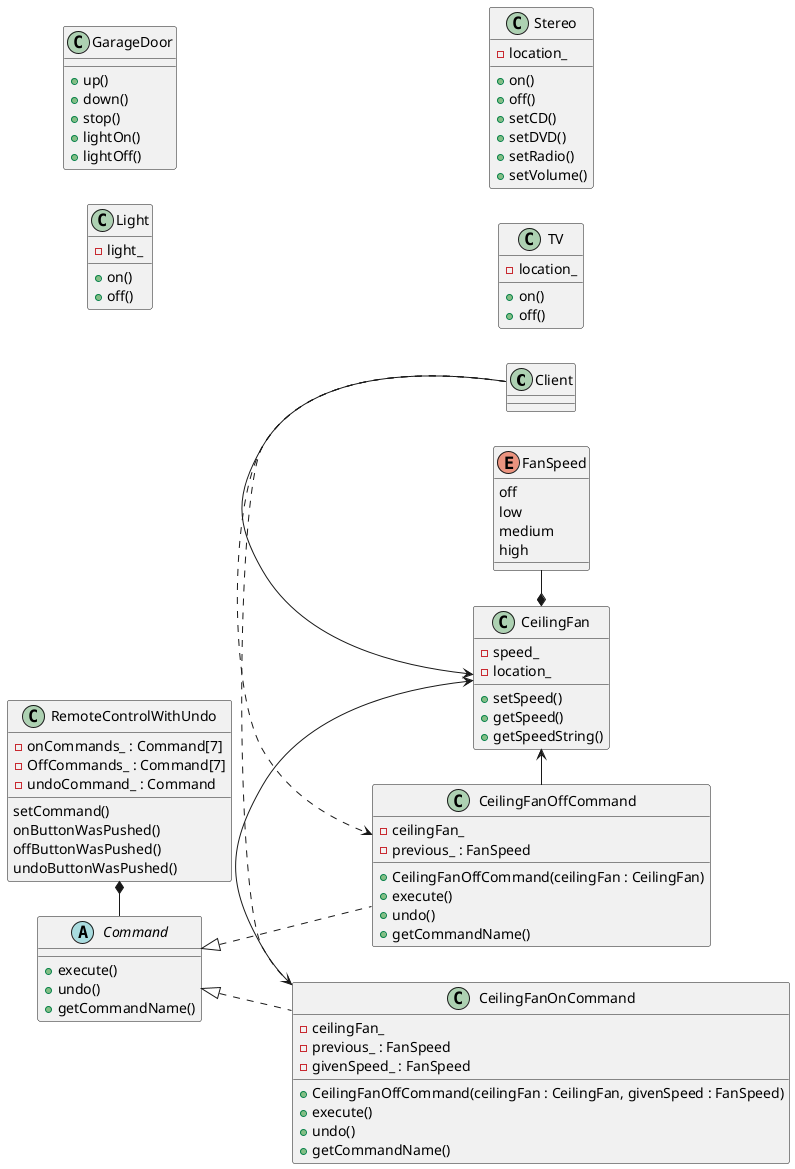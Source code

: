 @startuml command
left to right direction

class Client{

}

class RemoteControlWithUndo{
    -onCommands_ : Command[7]
    -OffCommands_ : Command[7]
    -undoCommand_ : Command
    setCommand()
    onButtonWasPushed()
    offButtonWasPushed()
    undoButtonWasPushed()
}

abstract class Command{
    +execute()
    +undo()
    +getCommandName()
}

RemoteControlWithUndo *- Command


class CeilingFan{
    -speed_
    -location_
    +setSpeed()
    +getSpeed()
    +getSpeedString()
}

enum FanSpeed{
    off
    low
    medium
    high
}

'CeilingFan *-FanSpeed
FanSpeed -* CeilingFan

class GarageDoor{
    +up()
    +down()
    +stop()
    +lightOn()
    +lightOff()
}

class Light{
    -light_
    +on()
    +off()
}

class Stereo{
    -location_
    +on()
    +off()
    +setCD()
    +setDVD()
    +setRadio()
    +setVolume()
}

class TV{
    -location_
    +on()
    +off()
}

class CeilingFanOffCommand{
    -ceilingFan_
    -previous_ : FanSpeed
    +CeilingFanOffCommand(ceilingFan : CeilingFan)
    +execute()
    +undo()
    +getCommandName()
}

class CeilingFanOnCommand{
    -ceilingFan_
    -previous_ : FanSpeed
    -givenSpeed_ : FanSpeed
    +CeilingFanOffCommand(ceilingFan : CeilingFan, givenSpeed : FanSpeed)
    +execute()
    +undo()
    +getCommandName()
}

Command <|.. CeilingFanOnCommand
Command <|.. CeilingFanOffCommand


CeilingFan <- CeilingFanOnCommand
CeilingFan <- CeilingFanOffCommand

Client -> CeilingFan
Client .> CeilingFanOnCommand
Client .> CeilingFanOffCommand

@enduml
